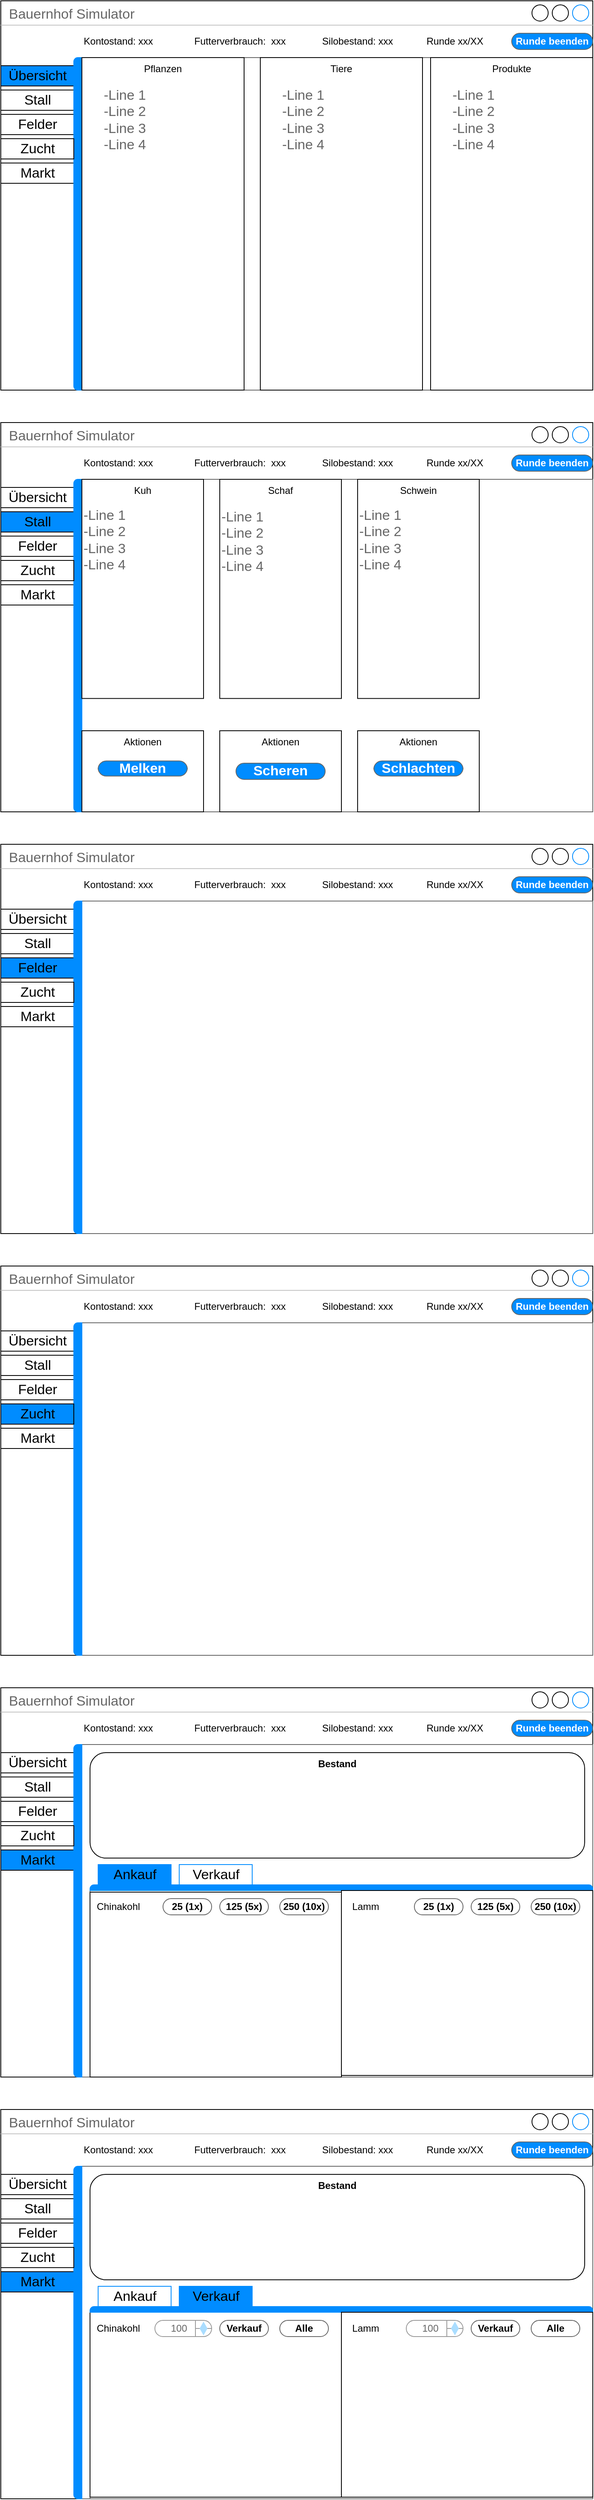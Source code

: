 <mxfile version="15.1.3" type="device"><diagram id="TgMLTDEKAJkGQZKQSkUh" name="Seite-1"><mxGraphModel dx="1038" dy="607" grid="1" gridSize="10" guides="1" tooltips="1" connect="1" arrows="1" fold="1" page="1" pageScale="1" pageWidth="827" pageHeight="1169" math="0" shadow="0"><root><mxCell id="0"/><mxCell id="1" parent="0"/><mxCell id="wy4rsqF5vdIoi2oDk4_G-1" value="Bauernhof Simulator" style="strokeWidth=1;shadow=0;dashed=0;align=center;html=1;shape=mxgraph.mockup.containers.window;align=left;verticalAlign=top;spacingLeft=8;strokeColor2=#008cff;strokeColor3=#c4c4c4;fontColor=#666666;mainText=;fontSize=17;labelBackgroundColor=none;" parent="1" vertex="1"><mxGeometry x="40" y="40" width="730" height="480" as="geometry"/></mxCell><mxCell id="wy4rsqF5vdIoi2oDk4_G-12" value="Markt" style="strokeWidth=1;shadow=0;dashed=0;align=center;html=1;shape=mxgraph.mockup.containers.rrect;rSize=0;fontSize=17;fillColor=none;" parent="1" vertex="1"><mxGeometry x="40" y="240" width="90" height="25" as="geometry"/></mxCell><mxCell id="wy4rsqF5vdIoi2oDk4_G-7" value="" style="strokeWidth=1;shadow=0;dashed=0;align=center;html=1;shape=mxgraph.mockup.containers.marginRect2;rectMarginLeft=67;strokeColor=#666666;gradientColor=none;verticalAlign=top;" parent="1" vertex="1"><mxGeometry x="70" y="110" width="700" height="410" as="geometry"/></mxCell><mxCell id="wy4rsqF5vdIoi2oDk4_G-8" value="Übersicht" style="strokeWidth=1;shadow=0;dashed=0;align=center;html=1;shape=mxgraph.mockup.containers.rrect;rSize=0;fontSize=17;fillColor=#008CFF;" parent="wy4rsqF5vdIoi2oDk4_G-7" vertex="1"><mxGeometry width="90" height="25" relative="1" as="geometry"><mxPoint x="-30" y="10" as="offset"/></mxGeometry></mxCell><mxCell id="wy4rsqF5vdIoi2oDk4_G-9" value="Stall" style="strokeWidth=1;shadow=0;dashed=0;align=center;html=1;shape=mxgraph.mockup.containers.rrect;rSize=0;fontSize=17;fillColor=none;" parent="wy4rsqF5vdIoi2oDk4_G-7" vertex="1"><mxGeometry width="90" height="25" relative="1" as="geometry"><mxPoint x="-30" y="40" as="offset"/></mxGeometry></mxCell><mxCell id="wy4rsqF5vdIoi2oDk4_G-10" value="Felder" style="strokeWidth=1;shadow=0;dashed=0;align=center;html=1;shape=mxgraph.mockup.containers.rrect;rSize=0;fontSize=17;fillColor=none;" parent="wy4rsqF5vdIoi2oDk4_G-7" vertex="1"><mxGeometry width="90" height="25" relative="1" as="geometry"><mxPoint x="-30" y="70" as="offset"/></mxGeometry></mxCell><mxCell id="wy4rsqF5vdIoi2oDk4_G-11" value="" style="strokeWidth=1;shadow=0;dashed=0;align=center;html=1;shape=mxgraph.mockup.containers.leftButton;rSize=5;strokeColor=#008cff;fillColor=#008cff;resizeHeight=1;movable=0;deletable=0;" parent="wy4rsqF5vdIoi2oDk4_G-7" vertex="1"><mxGeometry width="10" height="410" relative="1" as="geometry"><mxPoint x="60" as="offset"/></mxGeometry></mxCell><mxCell id="KmWy0x-fjfvT8Bg2youH-1" value="Pflanzen" style="rounded=0;whiteSpace=wrap;html=1;verticalAlign=top;" parent="wy4rsqF5vdIoi2oDk4_G-7" vertex="1"><mxGeometry x="70" width="200" height="410" as="geometry"/></mxCell><mxCell id="KmWy0x-fjfvT8Bg2youH-2" value="Tiere" style="rounded=0;whiteSpace=wrap;html=1;verticalAlign=top;" parent="wy4rsqF5vdIoi2oDk4_G-7" vertex="1"><mxGeometry x="290" width="200" height="410" as="geometry"/></mxCell><mxCell id="KmWy0x-fjfvT8Bg2youH-3" value="Produkte" style="rounded=0;whiteSpace=wrap;html=1;verticalAlign=top;" parent="wy4rsqF5vdIoi2oDk4_G-7" vertex="1"><mxGeometry x="500" width="200" height="410" as="geometry"/></mxCell><mxCell id="KmWy0x-fjfvT8Bg2youH-4" value="-Line 1&#10;-Line 2&#10;-Line 3&#10;-Line 4" style="strokeWidth=1;shadow=0;dashed=0;align=center;html=1;shape=mxgraph.mockup.text.bulletedList;textColor=#666666;mainText=,,,,;textSize=17;bulletStyle=none;strokeColor=none;fillColor=none;align=left;verticalAlign=top;fontSize=17;fontColor=#666666;" parent="wy4rsqF5vdIoi2oDk4_G-7" vertex="1"><mxGeometry x="95" y="30" width="150" height="135" as="geometry"/></mxCell><mxCell id="KmWy0x-fjfvT8Bg2youH-5" value="-Line 1&#10;-Line 2&#10;-Line 3&#10;-Line 4" style="strokeWidth=1;shadow=0;dashed=0;align=center;html=1;shape=mxgraph.mockup.text.bulletedList;textColor=#666666;mainText=,,,,;textSize=17;bulletStyle=none;strokeColor=none;fillColor=none;align=left;verticalAlign=top;fontSize=17;fontColor=#666666;" parent="wy4rsqF5vdIoi2oDk4_G-7" vertex="1"><mxGeometry x="315" y="30" width="150" height="135" as="geometry"/></mxCell><mxCell id="KmWy0x-fjfvT8Bg2youH-6" value="-Line 1&#10;-Line 2&#10;-Line 3&#10;-Line 4" style="strokeWidth=1;shadow=0;dashed=0;align=center;html=1;shape=mxgraph.mockup.text.bulletedList;textColor=#666666;mainText=,,,,;textSize=17;bulletStyle=none;strokeColor=none;fillColor=none;align=left;verticalAlign=top;fontSize=17;fontColor=#666666;" parent="wy4rsqF5vdIoi2oDk4_G-7" vertex="1"><mxGeometry x="525" y="30" width="150" height="135" as="geometry"/></mxCell><mxCell id="wy4rsqF5vdIoi2oDk4_G-13" value="Runde beenden" style="strokeWidth=1;shadow=0;dashed=0;align=center;html=1;shape=mxgraph.mockup.buttons.button;strokeColor=#666666;fontColor=#ffffff;mainText=;buttonStyle=round;fontSize=12;fontStyle=1;fillColor=#008cff;whiteSpace=wrap;" parent="1" vertex="1"><mxGeometry x="670" y="80" width="100" height="20" as="geometry"/></mxCell><mxCell id="wy4rsqF5vdIoi2oDk4_G-14" value="Runde xx/XX" style="text;html=1;strokeColor=none;fillColor=none;align=center;verticalAlign=middle;whiteSpace=wrap;rounded=0;fontSize=12;fontColor=#000000;" parent="1" vertex="1"><mxGeometry x="550" y="80" width="100" height="20" as="geometry"/></mxCell><mxCell id="wy4rsqF5vdIoi2oDk4_G-15" value="Kontostand: xxx" style="text;html=1;strokeColor=none;fillColor=none;align=center;verticalAlign=middle;whiteSpace=wrap;rounded=0;fontSize=12;fontColor=#000000;" parent="1" vertex="1"><mxGeometry x="130" y="80" width="110" height="20" as="geometry"/></mxCell><mxCell id="wy4rsqF5vdIoi2oDk4_G-16" value="Futterverbrauch:&amp;nbsp; xxx" style="text;html=1;strokeColor=none;fillColor=none;align=center;verticalAlign=middle;whiteSpace=wrap;rounded=0;fontSize=12;fontColor=#000000;" parent="1" vertex="1"><mxGeometry x="270" y="80" width="130" height="20" as="geometry"/></mxCell><mxCell id="wy4rsqF5vdIoi2oDk4_G-17" value="Silobestand: xxx" style="text;html=1;strokeColor=none;fillColor=none;align=center;verticalAlign=middle;whiteSpace=wrap;rounded=0;fontSize=12;fontColor=#000000;" parent="1" vertex="1"><mxGeometry x="430" y="80" width="100" height="20" as="geometry"/></mxCell><mxCell id="wy4rsqF5vdIoi2oDk4_G-30" value="Bauernhof Simulator" style="strokeWidth=1;shadow=0;dashed=0;align=center;html=1;shape=mxgraph.mockup.containers.window;align=left;verticalAlign=top;spacingLeft=8;strokeColor2=#008cff;strokeColor3=#c4c4c4;fontColor=#666666;mainText=;fontSize=17;labelBackgroundColor=none;" parent="1" vertex="1"><mxGeometry x="40" y="560" width="730" height="480" as="geometry"/></mxCell><mxCell id="wy4rsqF5vdIoi2oDk4_G-31" value="Markt" style="strokeWidth=1;shadow=0;dashed=0;align=center;html=1;shape=mxgraph.mockup.containers.rrect;rSize=0;fontSize=17;fillColor=none;" parent="1" vertex="1"><mxGeometry x="40" y="760" width="90" height="25" as="geometry"/></mxCell><mxCell id="wy4rsqF5vdIoi2oDk4_G-32" value="" style="strokeWidth=1;shadow=0;dashed=0;align=center;html=1;shape=mxgraph.mockup.containers.marginRect2;rectMarginLeft=67;strokeColor=#666666;gradientColor=none;" parent="1" vertex="1"><mxGeometry x="70" y="630" width="700" height="410" as="geometry"/></mxCell><mxCell id="wy4rsqF5vdIoi2oDk4_G-33" value="Übersicht" style="strokeWidth=1;shadow=0;dashed=0;align=center;html=1;shape=mxgraph.mockup.containers.rrect;rSize=0;fontSize=17;fillColor=none;" parent="wy4rsqF5vdIoi2oDk4_G-32" vertex="1"><mxGeometry width="90" height="25" relative="1" as="geometry"><mxPoint x="-30" y="10" as="offset"/></mxGeometry></mxCell><mxCell id="wy4rsqF5vdIoi2oDk4_G-34" value="Stall" style="strokeWidth=1;shadow=0;dashed=0;align=center;html=1;shape=mxgraph.mockup.containers.rrect;rSize=0;fontSize=17;fillColor=#008CFF;" parent="wy4rsqF5vdIoi2oDk4_G-32" vertex="1"><mxGeometry width="90" height="25" relative="1" as="geometry"><mxPoint x="-30" y="40" as="offset"/></mxGeometry></mxCell><mxCell id="wy4rsqF5vdIoi2oDk4_G-35" value="Felder" style="strokeWidth=1;shadow=0;dashed=0;align=center;html=1;shape=mxgraph.mockup.containers.rrect;rSize=0;fontSize=17;fillColor=none;" parent="wy4rsqF5vdIoi2oDk4_G-32" vertex="1"><mxGeometry width="90" height="25" relative="1" as="geometry"><mxPoint x="-30" y="70" as="offset"/></mxGeometry></mxCell><mxCell id="wy4rsqF5vdIoi2oDk4_G-36" value="" style="strokeWidth=1;shadow=0;dashed=0;align=center;html=1;shape=mxgraph.mockup.containers.leftButton;rSize=5;strokeColor=#008cff;fillColor=#008cff;resizeHeight=1;movable=0;deletable=0;" parent="wy4rsqF5vdIoi2oDk4_G-32" vertex="1"><mxGeometry width="10" height="410" relative="1" as="geometry"><mxPoint x="60" as="offset"/></mxGeometry></mxCell><mxCell id="L-VIHCSgCG1ECqA43j6Y-10" value="Kuh" style="rounded=0;whiteSpace=wrap;html=1;verticalAlign=top;" vertex="1" parent="wy4rsqF5vdIoi2oDk4_G-32"><mxGeometry x="70" width="150" height="270.227" as="geometry"/></mxCell><mxCell id="L-VIHCSgCG1ECqA43j6Y-11" value="Schwein" style="rounded=0;whiteSpace=wrap;html=1;verticalAlign=top;" vertex="1" parent="wy4rsqF5vdIoi2oDk4_G-32"><mxGeometry x="410" width="150" height="270.227" as="geometry"/></mxCell><mxCell id="L-VIHCSgCG1ECqA43j6Y-12" value="Schaf" style="rounded=0;whiteSpace=wrap;html=1;verticalAlign=top;" vertex="1" parent="wy4rsqF5vdIoi2oDk4_G-32"><mxGeometry x="240" width="150" height="270.227" as="geometry"/></mxCell><mxCell id="L-VIHCSgCG1ECqA43j6Y-13" value="Aktionen" style="rounded=0;whiteSpace=wrap;html=1;verticalAlign=top;" vertex="1" parent="wy4rsqF5vdIoi2oDk4_G-32"><mxGeometry x="70" y="310" width="150" height="100" as="geometry"/></mxCell><mxCell id="L-VIHCSgCG1ECqA43j6Y-14" value="Melken" style="strokeWidth=1;shadow=0;dashed=0;align=center;html=1;shape=mxgraph.mockup.buttons.button;strokeColor=#666666;fontColor=#ffffff;mainText=;buttonStyle=round;fontSize=17;fontStyle=1;fillColor=#008cff;whiteSpace=wrap;" vertex="1" parent="wy4rsqF5vdIoi2oDk4_G-32"><mxGeometry x="90" y="347.276" width="110" height="18.636" as="geometry"/></mxCell><mxCell id="L-VIHCSgCG1ECqA43j6Y-18" value="-Line 1&#10;-Line 2&#10;-Line 3&#10;-Line 4" style="strokeWidth=1;shadow=0;dashed=0;align=center;html=1;shape=mxgraph.mockup.text.bulletedList;textColor=#666666;mainText=,,,,;textSize=17;bulletStyle=none;strokeColor=none;fillColor=none;align=left;verticalAlign=top;fontSize=17;fontColor=#666666;" vertex="1" parent="wy4rsqF5vdIoi2oDk4_G-32"><mxGeometry x="70" y="27.955" width="150" height="125.795" as="geometry"/></mxCell><mxCell id="L-VIHCSgCG1ECqA43j6Y-20" value="-Line 1&#10;-Line 2&#10;-Line 3&#10;-Line 4" style="strokeWidth=1;shadow=0;dashed=0;align=center;html=1;shape=mxgraph.mockup.text.bulletedList;textColor=#666666;mainText=,,,,;textSize=17;bulletStyle=none;strokeColor=none;fillColor=none;align=left;verticalAlign=top;fontSize=17;fontColor=#666666;" vertex="1" parent="wy4rsqF5vdIoi2oDk4_G-32"><mxGeometry x="410" y="27.955" width="150" height="125.795" as="geometry"/></mxCell><mxCell id="L-VIHCSgCG1ECqA43j6Y-21" value="Aktionen" style="rounded=0;whiteSpace=wrap;html=1;verticalAlign=top;" vertex="1" parent="wy4rsqF5vdIoi2oDk4_G-32"><mxGeometry x="410" y="310" width="150" height="100" as="geometry"/></mxCell><mxCell id="L-VIHCSgCG1ECqA43j6Y-16" value="Schlachten" style="strokeWidth=1;shadow=0;dashed=0;align=center;html=1;shape=mxgraph.mockup.buttons.button;strokeColor=#666666;fontColor=#ffffff;mainText=;buttonStyle=round;fontSize=17;fontStyle=1;fillColor=#008cff;whiteSpace=wrap;" vertex="1" parent="wy4rsqF5vdIoi2oDk4_G-32"><mxGeometry x="430" y="347.276" width="110" height="18.636" as="geometry"/></mxCell><mxCell id="wy4rsqF5vdIoi2oDk4_G-37" value="Runde beenden" style="strokeWidth=1;shadow=0;dashed=0;align=center;html=1;shape=mxgraph.mockup.buttons.button;strokeColor=#666666;fontColor=#ffffff;mainText=;buttonStyle=round;fontSize=12;fontStyle=1;fillColor=#008cff;whiteSpace=wrap;" parent="1" vertex="1"><mxGeometry x="670" y="600" width="100" height="20" as="geometry"/></mxCell><mxCell id="wy4rsqF5vdIoi2oDk4_G-38" value="Runde xx/XX" style="text;html=1;strokeColor=none;fillColor=none;align=center;verticalAlign=middle;whiteSpace=wrap;rounded=0;fontSize=12;fontColor=#000000;" parent="1" vertex="1"><mxGeometry x="550" y="600" width="100" height="20" as="geometry"/></mxCell><mxCell id="wy4rsqF5vdIoi2oDk4_G-39" value="Kontostand: xxx" style="text;html=1;strokeColor=none;fillColor=none;align=center;verticalAlign=middle;whiteSpace=wrap;rounded=0;fontSize=12;fontColor=#000000;" parent="1" vertex="1"><mxGeometry x="130" y="600" width="110" height="20" as="geometry"/></mxCell><mxCell id="wy4rsqF5vdIoi2oDk4_G-40" value="Futterverbrauch:&amp;nbsp; xxx" style="text;html=1;strokeColor=none;fillColor=none;align=center;verticalAlign=middle;whiteSpace=wrap;rounded=0;fontSize=12;fontColor=#000000;" parent="1" vertex="1"><mxGeometry x="270" y="600" width="130" height="20" as="geometry"/></mxCell><mxCell id="wy4rsqF5vdIoi2oDk4_G-41" value="Silobestand: xxx" style="text;html=1;strokeColor=none;fillColor=none;align=center;verticalAlign=middle;whiteSpace=wrap;rounded=0;fontSize=12;fontColor=#000000;" parent="1" vertex="1"><mxGeometry x="430" y="600" width="100" height="20" as="geometry"/></mxCell><mxCell id="wy4rsqF5vdIoi2oDk4_G-42" value="Zucht" style="strokeWidth=1;shadow=0;dashed=0;align=center;html=1;shape=mxgraph.mockup.containers.rrect;rSize=0;fontSize=17;fillColor=none;" parent="1" vertex="1"><mxGeometry x="40" y="730" width="90" height="25" as="geometry"/></mxCell><mxCell id="wy4rsqF5vdIoi2oDk4_G-43" value="Zucht" style="strokeWidth=1;shadow=0;dashed=0;align=center;html=1;shape=mxgraph.mockup.containers.rrect;rSize=0;fontSize=17;fillColor=none;" parent="1" vertex="1"><mxGeometry x="40" y="210" width="90" height="25" as="geometry"/></mxCell><mxCell id="wy4rsqF5vdIoi2oDk4_G-56" value="Bauernhof Simulator" style="strokeWidth=1;shadow=0;dashed=0;align=center;html=1;shape=mxgraph.mockup.containers.window;align=left;verticalAlign=top;spacingLeft=8;strokeColor2=#008cff;strokeColor3=#c4c4c4;fontColor=#666666;mainText=;fontSize=17;labelBackgroundColor=none;" parent="1" vertex="1"><mxGeometry x="40" y="1080" width="730" height="480" as="geometry"/></mxCell><mxCell id="wy4rsqF5vdIoi2oDk4_G-57" value="Markt" style="strokeWidth=1;shadow=0;dashed=0;align=center;html=1;shape=mxgraph.mockup.containers.rrect;rSize=0;fontSize=17;fillColor=none;" parent="1" vertex="1"><mxGeometry x="40" y="1280" width="90" height="25" as="geometry"/></mxCell><mxCell id="wy4rsqF5vdIoi2oDk4_G-58" value="" style="strokeWidth=1;shadow=0;dashed=0;align=center;html=1;shape=mxgraph.mockup.containers.marginRect2;rectMarginLeft=67;strokeColor=#666666;gradientColor=none;" parent="1" vertex="1"><mxGeometry x="70" y="1150" width="700" height="410" as="geometry"/></mxCell><mxCell id="wy4rsqF5vdIoi2oDk4_G-59" value="Übersicht" style="strokeWidth=1;shadow=0;dashed=0;align=center;html=1;shape=mxgraph.mockup.containers.rrect;rSize=0;fontSize=17;fillColor=none;" parent="wy4rsqF5vdIoi2oDk4_G-58" vertex="1"><mxGeometry width="90" height="25" relative="1" as="geometry"><mxPoint x="-30" y="10" as="offset"/></mxGeometry></mxCell><mxCell id="wy4rsqF5vdIoi2oDk4_G-60" value="Stall" style="strokeWidth=1;shadow=0;dashed=0;align=center;html=1;shape=mxgraph.mockup.containers.rrect;rSize=0;fontSize=17;fillColor=none;" parent="wy4rsqF5vdIoi2oDk4_G-58" vertex="1"><mxGeometry width="90" height="25" relative="1" as="geometry"><mxPoint x="-30" y="40" as="offset"/></mxGeometry></mxCell><mxCell id="wy4rsqF5vdIoi2oDk4_G-61" value="Felder" style="strokeWidth=1;shadow=0;dashed=0;align=center;html=1;shape=mxgraph.mockup.containers.rrect;rSize=0;fontSize=17;fillColor=#008CFF;" parent="wy4rsqF5vdIoi2oDk4_G-58" vertex="1"><mxGeometry width="90" height="25" relative="1" as="geometry"><mxPoint x="-30" y="70" as="offset"/></mxGeometry></mxCell><mxCell id="wy4rsqF5vdIoi2oDk4_G-62" value="" style="strokeWidth=1;shadow=0;dashed=0;align=center;html=1;shape=mxgraph.mockup.containers.leftButton;rSize=5;strokeColor=#008cff;fillColor=#008cff;resizeHeight=1;movable=0;deletable=0;" parent="wy4rsqF5vdIoi2oDk4_G-58" vertex="1"><mxGeometry width="10" height="410" relative="1" as="geometry"><mxPoint x="60" as="offset"/></mxGeometry></mxCell><mxCell id="wy4rsqF5vdIoi2oDk4_G-63" value="Runde beenden" style="strokeWidth=1;shadow=0;dashed=0;align=center;html=1;shape=mxgraph.mockup.buttons.button;strokeColor=#666666;fontColor=#ffffff;mainText=;buttonStyle=round;fontSize=12;fontStyle=1;fillColor=#008cff;whiteSpace=wrap;" parent="1" vertex="1"><mxGeometry x="670" y="1120" width="100" height="20" as="geometry"/></mxCell><mxCell id="wy4rsqF5vdIoi2oDk4_G-64" value="Runde xx/XX" style="text;html=1;strokeColor=none;fillColor=none;align=center;verticalAlign=middle;whiteSpace=wrap;rounded=0;fontSize=12;fontColor=#000000;" parent="1" vertex="1"><mxGeometry x="550" y="1120" width="100" height="20" as="geometry"/></mxCell><mxCell id="wy4rsqF5vdIoi2oDk4_G-65" value="Kontostand: xxx" style="text;html=1;strokeColor=none;fillColor=none;align=center;verticalAlign=middle;whiteSpace=wrap;rounded=0;fontSize=12;fontColor=#000000;" parent="1" vertex="1"><mxGeometry x="130" y="1120" width="110" height="20" as="geometry"/></mxCell><mxCell id="wy4rsqF5vdIoi2oDk4_G-66" value="Futterverbrauch:&amp;nbsp; xxx" style="text;html=1;strokeColor=none;fillColor=none;align=center;verticalAlign=middle;whiteSpace=wrap;rounded=0;fontSize=12;fontColor=#000000;" parent="1" vertex="1"><mxGeometry x="270" y="1120" width="130" height="20" as="geometry"/></mxCell><mxCell id="wy4rsqF5vdIoi2oDk4_G-67" value="Silobestand: xxx" style="text;html=1;strokeColor=none;fillColor=none;align=center;verticalAlign=middle;whiteSpace=wrap;rounded=0;fontSize=12;fontColor=#000000;" parent="1" vertex="1"><mxGeometry x="430" y="1120" width="100" height="20" as="geometry"/></mxCell><mxCell id="wy4rsqF5vdIoi2oDk4_G-68" value="Zucht" style="strokeWidth=1;shadow=0;dashed=0;align=center;html=1;shape=mxgraph.mockup.containers.rrect;rSize=0;fontSize=17;fillColor=none;" parent="1" vertex="1"><mxGeometry x="40" y="1250" width="90" height="25" as="geometry"/></mxCell><mxCell id="wy4rsqF5vdIoi2oDk4_G-69" value="Bauernhof Simulator" style="strokeWidth=1;shadow=0;dashed=0;align=center;html=1;shape=mxgraph.mockup.containers.window;align=left;verticalAlign=top;spacingLeft=8;strokeColor2=#008cff;strokeColor3=#c4c4c4;fontColor=#666666;mainText=;fontSize=17;labelBackgroundColor=none;" parent="1" vertex="1"><mxGeometry x="40" y="1600" width="730" height="480" as="geometry"/></mxCell><mxCell id="wy4rsqF5vdIoi2oDk4_G-70" value="Markt" style="strokeWidth=1;shadow=0;dashed=0;align=center;html=1;shape=mxgraph.mockup.containers.rrect;rSize=0;fontSize=17;fillColor=none;" parent="1" vertex="1"><mxGeometry x="40" y="1800" width="90" height="25" as="geometry"/></mxCell><mxCell id="wy4rsqF5vdIoi2oDk4_G-71" value="" style="strokeWidth=1;shadow=0;dashed=0;align=center;html=1;shape=mxgraph.mockup.containers.marginRect2;rectMarginLeft=67;strokeColor=#666666;gradientColor=none;fillColor=none;" parent="1" vertex="1"><mxGeometry x="70" y="1670" width="700" height="410" as="geometry"/></mxCell><mxCell id="wy4rsqF5vdIoi2oDk4_G-72" value="Übersicht" style="strokeWidth=1;shadow=0;dashed=0;align=center;html=1;shape=mxgraph.mockup.containers.rrect;rSize=0;fontSize=17;fillColor=none;" parent="wy4rsqF5vdIoi2oDk4_G-71" vertex="1"><mxGeometry width="90" height="25" relative="1" as="geometry"><mxPoint x="-30" y="10" as="offset"/></mxGeometry></mxCell><mxCell id="wy4rsqF5vdIoi2oDk4_G-73" value="Stall" style="strokeWidth=1;shadow=0;dashed=0;align=center;html=1;shape=mxgraph.mockup.containers.rrect;rSize=0;fontSize=17;fillColor=none;" parent="wy4rsqF5vdIoi2oDk4_G-71" vertex="1"><mxGeometry width="90" height="25" relative="1" as="geometry"><mxPoint x="-30" y="40" as="offset"/></mxGeometry></mxCell><mxCell id="wy4rsqF5vdIoi2oDk4_G-74" value="Felder" style="strokeWidth=1;shadow=0;dashed=0;align=center;html=1;shape=mxgraph.mockup.containers.rrect;rSize=0;fontSize=17;fillColor=none;" parent="wy4rsqF5vdIoi2oDk4_G-71" vertex="1"><mxGeometry width="90" height="25" relative="1" as="geometry"><mxPoint x="-30" y="70" as="offset"/></mxGeometry></mxCell><mxCell id="wy4rsqF5vdIoi2oDk4_G-75" value="" style="strokeWidth=1;shadow=0;dashed=0;align=center;html=1;shape=mxgraph.mockup.containers.leftButton;rSize=5;strokeColor=#008cff;fillColor=#008cff;resizeHeight=1;movable=0;deletable=0;" parent="wy4rsqF5vdIoi2oDk4_G-71" vertex="1"><mxGeometry width="10" height="410" relative="1" as="geometry"><mxPoint x="60" as="offset"/></mxGeometry></mxCell><mxCell id="wy4rsqF5vdIoi2oDk4_G-76" value="Runde beenden" style="strokeWidth=1;shadow=0;dashed=0;align=center;html=1;shape=mxgraph.mockup.buttons.button;strokeColor=#666666;fontColor=#ffffff;mainText=;buttonStyle=round;fontSize=12;fontStyle=1;fillColor=#008cff;whiteSpace=wrap;" parent="1" vertex="1"><mxGeometry x="670" y="1640" width="100" height="20" as="geometry"/></mxCell><mxCell id="wy4rsqF5vdIoi2oDk4_G-77" value="Runde xx/XX" style="text;html=1;strokeColor=none;fillColor=none;align=center;verticalAlign=middle;whiteSpace=wrap;rounded=0;fontSize=12;fontColor=#000000;" parent="1" vertex="1"><mxGeometry x="550" y="1640" width="100" height="20" as="geometry"/></mxCell><mxCell id="wy4rsqF5vdIoi2oDk4_G-78" value="Kontostand: xxx" style="text;html=1;strokeColor=none;fillColor=none;align=center;verticalAlign=middle;whiteSpace=wrap;rounded=0;fontSize=12;fontColor=#000000;" parent="1" vertex="1"><mxGeometry x="130" y="1640" width="110" height="20" as="geometry"/></mxCell><mxCell id="wy4rsqF5vdIoi2oDk4_G-79" value="Futterverbrauch:&amp;nbsp; xxx" style="text;html=1;strokeColor=none;fillColor=none;align=center;verticalAlign=middle;whiteSpace=wrap;rounded=0;fontSize=12;fontColor=#000000;" parent="1" vertex="1"><mxGeometry x="270" y="1640" width="130" height="20" as="geometry"/></mxCell><mxCell id="wy4rsqF5vdIoi2oDk4_G-80" value="Silobestand: xxx" style="text;html=1;strokeColor=none;fillColor=none;align=center;verticalAlign=middle;whiteSpace=wrap;rounded=0;fontSize=12;fontColor=#000000;" parent="1" vertex="1"><mxGeometry x="430" y="1640" width="100" height="20" as="geometry"/></mxCell><mxCell id="wy4rsqF5vdIoi2oDk4_G-81" value="Zucht" style="strokeWidth=1;shadow=0;dashed=0;align=center;html=1;shape=mxgraph.mockup.containers.rrect;rSize=0;fontSize=17;fillColor=#008CFF;" parent="1" vertex="1"><mxGeometry x="40" y="1770" width="90" height="25" as="geometry"/></mxCell><mxCell id="wy4rsqF5vdIoi2oDk4_G-82" value="Bauernhof Simulator" style="strokeWidth=1;shadow=0;dashed=0;align=center;html=1;shape=mxgraph.mockup.containers.window;align=left;verticalAlign=top;spacingLeft=8;strokeColor2=#008cff;strokeColor3=#c4c4c4;fontColor=#666666;mainText=;fontSize=17;labelBackgroundColor=none;" parent="1" vertex="1"><mxGeometry x="40" y="2120" width="730" height="480" as="geometry"/></mxCell><mxCell id="wy4rsqF5vdIoi2oDk4_G-83" value="Markt" style="strokeWidth=1;shadow=0;dashed=0;align=center;html=1;shape=mxgraph.mockup.containers.rrect;rSize=0;fontSize=17;fillColor=#008CFF;" parent="1" vertex="1"><mxGeometry x="40" y="2320" width="90" height="25" as="geometry"/></mxCell><mxCell id="wy4rsqF5vdIoi2oDk4_G-84" value="" style="strokeWidth=1;shadow=0;dashed=0;align=center;html=1;shape=mxgraph.mockup.containers.marginRect2;rectMarginLeft=67;strokeColor=#666666;gradientColor=none;verticalAlign=top;fontStyle=4;fillColor=none;" parent="1" vertex="1"><mxGeometry x="70" y="2190" width="700" height="410" as="geometry"/></mxCell><mxCell id="wy4rsqF5vdIoi2oDk4_G-85" value="Übersicht" style="strokeWidth=1;shadow=0;dashed=0;align=center;html=1;shape=mxgraph.mockup.containers.rrect;rSize=0;fontSize=17;fillColor=none;" parent="wy4rsqF5vdIoi2oDk4_G-84" vertex="1"><mxGeometry width="90" height="25" relative="1" as="geometry"><mxPoint x="-30" y="10" as="offset"/></mxGeometry></mxCell><mxCell id="wy4rsqF5vdIoi2oDk4_G-86" value="Stall" style="strokeWidth=1;shadow=0;dashed=0;align=center;html=1;shape=mxgraph.mockup.containers.rrect;rSize=0;fontSize=17;fillColor=none;" parent="wy4rsqF5vdIoi2oDk4_G-84" vertex="1"><mxGeometry width="90" height="25" relative="1" as="geometry"><mxPoint x="-30" y="40" as="offset"/></mxGeometry></mxCell><mxCell id="wy4rsqF5vdIoi2oDk4_G-87" value="Felder" style="strokeWidth=1;shadow=0;dashed=0;align=center;html=1;shape=mxgraph.mockup.containers.rrect;rSize=0;fontSize=17;fillColor=none;" parent="wy4rsqF5vdIoi2oDk4_G-84" vertex="1"><mxGeometry width="90" height="25" relative="1" as="geometry"><mxPoint x="-30" y="70" as="offset"/></mxGeometry></mxCell><mxCell id="wy4rsqF5vdIoi2oDk4_G-88" value="" style="strokeWidth=1;shadow=0;dashed=0;align=center;html=1;shape=mxgraph.mockup.containers.leftButton;rSize=5;strokeColor=#008cff;fillColor=#008cff;resizeHeight=1;movable=0;deletable=0;" parent="wy4rsqF5vdIoi2oDk4_G-84" vertex="1"><mxGeometry width="10" height="410" relative="1" as="geometry"><mxPoint x="60" as="offset"/></mxGeometry></mxCell><mxCell id="wy4rsqF5vdIoi2oDk4_G-95" value="Bestand" style="rounded=1;whiteSpace=wrap;html=1;fontSize=12;fontColor=#000000;strokeColor=#000000;gradientColor=none;fillColor=#FFFFFF;verticalAlign=top;fontStyle=1" parent="wy4rsqF5vdIoi2oDk4_G-84" vertex="1"><mxGeometry x="80" y="10" width="610" height="130" as="geometry"/></mxCell><mxCell id="wy4rsqF5vdIoi2oDk4_G-113" value="Verkauf" style="strokeWidth=1;shadow=0;dashed=0;align=center;html=1;shape=mxgraph.mockup.containers.rrect;rSize=0;fontSize=17;strokeColor=#008cff;fillColor=none;" parent="wy4rsqF5vdIoi2oDk4_G-84" vertex="1"><mxGeometry width="90" height="25" relative="1" as="geometry"><mxPoint x="190" y="148" as="offset"/></mxGeometry></mxCell><mxCell id="wy4rsqF5vdIoi2oDk4_G-111" value="" style="strokeWidth=1;shadow=0;dashed=0;align=center;html=1;shape=mxgraph.mockup.containers.marginRect2;rectMarginTop=32;strokeColor=#666666;gradientColor=none;fontSize=12;fontColor=#000000;" parent="wy4rsqF5vdIoi2oDk4_G-84" vertex="1"><mxGeometry x="80" y="148" width="620" height="262" as="geometry"/></mxCell><mxCell id="wy4rsqF5vdIoi2oDk4_G-112" value="Ankauf" style="strokeWidth=1;shadow=0;dashed=0;align=center;html=1;shape=mxgraph.mockup.containers.rrect;rSize=0;fontSize=17;strokeColor=#008cff;fillColor=#008cff;" parent="wy4rsqF5vdIoi2oDk4_G-111" vertex="1"><mxGeometry width="90" height="25" relative="1" as="geometry"><mxPoint x="10" as="offset"/></mxGeometry></mxCell><mxCell id="wy4rsqF5vdIoi2oDk4_G-115" value="" style="strokeWidth=1;shadow=0;dashed=0;align=center;html=1;shape=mxgraph.mockup.containers.topButton;rSize=5;strokeColor=#008cff;fillColor=#008cff;gradientColor=none;resizeWidth=1;movable=0;deletable=1;" parent="wy4rsqF5vdIoi2oDk4_G-111" vertex="1"><mxGeometry width="620" height="7" relative="1" as="geometry"><mxPoint y="25" as="offset"/></mxGeometry></mxCell><mxCell id="wy4rsqF5vdIoi2oDk4_G-102" value="Chinakohl" style="text;html=1;strokeColor=none;fillColor=none;align=center;verticalAlign=middle;whiteSpace=wrap;rounded=0;fontSize=12;fontColor=#000000;" parent="wy4rsqF5vdIoi2oDk4_G-111" vertex="1"><mxGeometry y="42" width="70" height="20" as="geometry"/></mxCell><mxCell id="wy4rsqF5vdIoi2oDk4_G-108" value="25 (1x)" style="strokeWidth=1;shadow=0;dashed=0;align=center;html=1;shape=mxgraph.mockup.buttons.button;strokeColor=#666666;mainText=;buttonStyle=round;fontSize=12;fontStyle=1;whiteSpace=wrap;fillColor=none;" parent="wy4rsqF5vdIoi2oDk4_G-111" vertex="1"><mxGeometry x="90" y="42" width="60" height="20" as="geometry"/></mxCell><mxCell id="wy4rsqF5vdIoi2oDk4_G-109" value="125 (5x)" style="strokeWidth=1;shadow=0;dashed=0;align=center;html=1;shape=mxgraph.mockup.buttons.button;strokeColor=#666666;mainText=;buttonStyle=round;fontSize=12;fontStyle=1;whiteSpace=wrap;fillColor=none;" parent="wy4rsqF5vdIoi2oDk4_G-111" vertex="1"><mxGeometry x="160" y="42" width="60" height="20" as="geometry"/></mxCell><mxCell id="wy4rsqF5vdIoi2oDk4_G-110" value="250 (10x)" style="strokeWidth=1;shadow=0;dashed=0;align=center;html=1;shape=mxgraph.mockup.buttons.button;strokeColor=#666666;mainText=;buttonStyle=round;fontSize=12;fontStyle=1;whiteSpace=wrap;fillColor=none;" parent="wy4rsqF5vdIoi2oDk4_G-111" vertex="1"><mxGeometry x="234" y="42" width="60" height="20" as="geometry"/></mxCell><mxCell id="wy4rsqF5vdIoi2oDk4_G-123" value="" style="rounded=0;whiteSpace=wrap;html=1;fontSize=12;fontColor=#000000;strokeColor=#000000;fillColor=none;gradientColor=none;verticalAlign=top;" parent="wy4rsqF5vdIoi2oDk4_G-111" vertex="1"><mxGeometry x="310" y="32" width="310" height="228" as="geometry"/></mxCell><mxCell id="wy4rsqF5vdIoi2oDk4_G-119" value="250 (10x)" style="strokeWidth=1;shadow=0;dashed=0;align=center;html=1;shape=mxgraph.mockup.buttons.button;strokeColor=#666666;mainText=;buttonStyle=round;fontSize=12;fontStyle=1;whiteSpace=wrap;fillColor=none;" parent="wy4rsqF5vdIoi2oDk4_G-111" vertex="1"><mxGeometry x="544" y="42" width="60" height="20" as="geometry"/></mxCell><mxCell id="wy4rsqF5vdIoi2oDk4_G-125" value="125 (5x)" style="strokeWidth=1;shadow=0;dashed=0;align=center;html=1;shape=mxgraph.mockup.buttons.button;strokeColor=#666666;mainText=;buttonStyle=round;fontSize=12;fontStyle=1;whiteSpace=wrap;fillColor=none;" parent="wy4rsqF5vdIoi2oDk4_G-111" vertex="1"><mxGeometry x="470" y="42" width="60" height="20" as="geometry"/></mxCell><mxCell id="wy4rsqF5vdIoi2oDk4_G-124" value="25 (1x)" style="strokeWidth=1;shadow=0;dashed=0;align=center;html=1;shape=mxgraph.mockup.buttons.button;strokeColor=#666666;mainText=;buttonStyle=round;fontSize=12;fontStyle=1;whiteSpace=wrap;fillColor=none;" parent="wy4rsqF5vdIoi2oDk4_G-111" vertex="1"><mxGeometry x="400" y="42" width="60" height="20" as="geometry"/></mxCell><mxCell id="wy4rsqF5vdIoi2oDk4_G-122" value="" style="rounded=0;whiteSpace=wrap;html=1;fontSize=12;fontColor=#000000;strokeColor=#000000;fillColor=none;gradientColor=none;verticalAlign=top;" parent="wy4rsqF5vdIoi2oDk4_G-111" vertex="1"><mxGeometry y="34" width="310" height="228" as="geometry"/></mxCell><mxCell id="wy4rsqF5vdIoi2oDk4_G-89" value="Runde beenden" style="strokeWidth=1;shadow=0;dashed=0;align=center;html=1;shape=mxgraph.mockup.buttons.button;strokeColor=#666666;fontColor=#ffffff;mainText=;buttonStyle=round;fontSize=12;fontStyle=1;fillColor=#008cff;whiteSpace=wrap;" parent="1" vertex="1"><mxGeometry x="670" y="2160" width="100" height="20" as="geometry"/></mxCell><mxCell id="wy4rsqF5vdIoi2oDk4_G-90" value="Runde xx/XX" style="text;html=1;strokeColor=none;fillColor=none;align=center;verticalAlign=middle;whiteSpace=wrap;rounded=0;fontSize=12;fontColor=#000000;" parent="1" vertex="1"><mxGeometry x="550" y="2160" width="100" height="20" as="geometry"/></mxCell><mxCell id="wy4rsqF5vdIoi2oDk4_G-91" value="Kontostand: xxx" style="text;html=1;strokeColor=none;fillColor=none;align=center;verticalAlign=middle;whiteSpace=wrap;rounded=0;fontSize=12;fontColor=#000000;" parent="1" vertex="1"><mxGeometry x="130" y="2160" width="110" height="20" as="geometry"/></mxCell><mxCell id="wy4rsqF5vdIoi2oDk4_G-92" value="Futterverbrauch:&amp;nbsp; xxx" style="text;html=1;strokeColor=none;fillColor=none;align=center;verticalAlign=middle;whiteSpace=wrap;rounded=0;fontSize=12;fontColor=#000000;" parent="1" vertex="1"><mxGeometry x="270" y="2160" width="130" height="20" as="geometry"/></mxCell><mxCell id="wy4rsqF5vdIoi2oDk4_G-93" value="Silobestand: xxx" style="text;html=1;strokeColor=none;fillColor=none;align=center;verticalAlign=middle;whiteSpace=wrap;rounded=0;fontSize=12;fontColor=#000000;" parent="1" vertex="1"><mxGeometry x="430" y="2160" width="100" height="20" as="geometry"/></mxCell><mxCell id="wy4rsqF5vdIoi2oDk4_G-94" value="Zucht" style="strokeWidth=1;shadow=0;dashed=0;align=center;html=1;shape=mxgraph.mockup.containers.rrect;rSize=0;fontSize=17;fillColor=none;" parent="1" vertex="1"><mxGeometry x="40" y="2290" width="90" height="25" as="geometry"/></mxCell><mxCell id="wy4rsqF5vdIoi2oDk4_G-116" value="Lamm" style="text;html=1;strokeColor=none;fillColor=none;align=center;verticalAlign=middle;whiteSpace=wrap;rounded=0;fontSize=12;fontColor=#000000;" parent="1" vertex="1"><mxGeometry x="470" y="2380" width="40" height="20" as="geometry"/></mxCell><mxCell id="wy4rsqF5vdIoi2oDk4_G-126" value="Bauernhof Simulator" style="strokeWidth=1;shadow=0;dashed=0;align=center;html=1;shape=mxgraph.mockup.containers.window;align=left;verticalAlign=top;spacingLeft=8;strokeColor2=#008cff;strokeColor3=#c4c4c4;fontColor=#666666;mainText=;fontSize=17;labelBackgroundColor=none;" parent="1" vertex="1"><mxGeometry x="40" y="2640" width="730" height="480" as="geometry"/></mxCell><mxCell id="wy4rsqF5vdIoi2oDk4_G-127" value="Markt" style="strokeWidth=1;shadow=0;dashed=0;align=center;html=1;shape=mxgraph.mockup.containers.rrect;rSize=0;fontSize=17;fillColor=#008CFF;" parent="1" vertex="1"><mxGeometry x="40" y="2840" width="90" height="25" as="geometry"/></mxCell><mxCell id="wy4rsqF5vdIoi2oDk4_G-128" value="" style="strokeWidth=1;shadow=0;dashed=0;align=center;html=1;shape=mxgraph.mockup.containers.marginRect2;rectMarginLeft=67;strokeColor=#666666;gradientColor=none;verticalAlign=top;fontStyle=4;fillColor=none;" parent="1" vertex="1"><mxGeometry x="70" y="2710" width="700" height="410" as="geometry"/></mxCell><mxCell id="wy4rsqF5vdIoi2oDk4_G-129" value="Übersicht" style="strokeWidth=1;shadow=0;dashed=0;align=center;html=1;shape=mxgraph.mockup.containers.rrect;rSize=0;fontSize=17;fillColor=none;" parent="wy4rsqF5vdIoi2oDk4_G-128" vertex="1"><mxGeometry width="90" height="25" relative="1" as="geometry"><mxPoint x="-30" y="10" as="offset"/></mxGeometry></mxCell><mxCell id="wy4rsqF5vdIoi2oDk4_G-130" value="Stall" style="strokeWidth=1;shadow=0;dashed=0;align=center;html=1;shape=mxgraph.mockup.containers.rrect;rSize=0;fontSize=17;fillColor=none;" parent="wy4rsqF5vdIoi2oDk4_G-128" vertex="1"><mxGeometry width="90" height="25" relative="1" as="geometry"><mxPoint x="-30" y="40" as="offset"/></mxGeometry></mxCell><mxCell id="wy4rsqF5vdIoi2oDk4_G-131" value="Felder" style="strokeWidth=1;shadow=0;dashed=0;align=center;html=1;shape=mxgraph.mockup.containers.rrect;rSize=0;fontSize=17;fillColor=none;" parent="wy4rsqF5vdIoi2oDk4_G-128" vertex="1"><mxGeometry width="90" height="25" relative="1" as="geometry"><mxPoint x="-30" y="70" as="offset"/></mxGeometry></mxCell><mxCell id="wy4rsqF5vdIoi2oDk4_G-132" value="" style="strokeWidth=1;shadow=0;dashed=0;align=center;html=1;shape=mxgraph.mockup.containers.leftButton;rSize=5;strokeColor=#008cff;fillColor=#008cff;resizeHeight=1;movable=0;deletable=0;" parent="wy4rsqF5vdIoi2oDk4_G-128" vertex="1"><mxGeometry width="10" height="410" relative="1" as="geometry"><mxPoint x="60" as="offset"/></mxGeometry></mxCell><mxCell id="wy4rsqF5vdIoi2oDk4_G-133" value="Bestand" style="rounded=1;whiteSpace=wrap;html=1;fontSize=12;fontColor=#000000;strokeColor=#000000;gradientColor=none;fillColor=#FFFFFF;verticalAlign=top;fontStyle=1" parent="wy4rsqF5vdIoi2oDk4_G-128" vertex="1"><mxGeometry x="80" y="10" width="610" height="130" as="geometry"/></mxCell><mxCell id="wy4rsqF5vdIoi2oDk4_G-134" value="Verkauf" style="strokeWidth=1;shadow=0;dashed=0;align=center;html=1;shape=mxgraph.mockup.containers.rrect;rSize=0;fontSize=17;strokeColor=#008cff;fillColor=#008CFF;" parent="wy4rsqF5vdIoi2oDk4_G-128" vertex="1"><mxGeometry width="90" height="25" relative="1" as="geometry"><mxPoint x="190" y="148" as="offset"/></mxGeometry></mxCell><mxCell id="wy4rsqF5vdIoi2oDk4_G-135" value="" style="strokeWidth=1;shadow=0;dashed=0;align=center;html=1;shape=mxgraph.mockup.containers.marginRect2;rectMarginTop=32;strokeColor=#666666;gradientColor=none;fontSize=12;fontColor=#000000;" parent="wy4rsqF5vdIoi2oDk4_G-128" vertex="1"><mxGeometry x="80" y="148" width="620" height="262" as="geometry"/></mxCell><mxCell id="wy4rsqF5vdIoi2oDk4_G-146" value="" style="rounded=0;whiteSpace=wrap;html=1;fontSize=12;fontColor=#000000;strokeColor=#000000;fillColor=none;gradientColor=none;verticalAlign=top;" parent="wy4rsqF5vdIoi2oDk4_G-135" vertex="1"><mxGeometry y="32" width="310" height="228" as="geometry"/></mxCell><mxCell id="wy4rsqF5vdIoi2oDk4_G-136" value="Ankauf" style="strokeWidth=1;shadow=0;dashed=0;align=center;html=1;shape=mxgraph.mockup.containers.rrect;rSize=0;fontSize=17;strokeColor=#008cff;fillColor=none;" parent="wy4rsqF5vdIoi2oDk4_G-135" vertex="1"><mxGeometry width="90" height="25" relative="1" as="geometry"><mxPoint x="10" as="offset"/></mxGeometry></mxCell><mxCell id="wy4rsqF5vdIoi2oDk4_G-137" value="" style="strokeWidth=1;shadow=0;dashed=0;align=center;html=1;shape=mxgraph.mockup.containers.topButton;rSize=5;strokeColor=#008cff;fillColor=#008cff;gradientColor=none;resizeWidth=1;movable=0;deletable=1;" parent="wy4rsqF5vdIoi2oDk4_G-135" vertex="1"><mxGeometry width="620" height="7" relative="1" as="geometry"><mxPoint y="25" as="offset"/></mxGeometry></mxCell><mxCell id="wy4rsqF5vdIoi2oDk4_G-138" value="Chinakohl" style="text;html=1;strokeColor=none;fillColor=none;align=center;verticalAlign=middle;whiteSpace=wrap;rounded=0;fontSize=12;fontColor=#000000;" parent="wy4rsqF5vdIoi2oDk4_G-135" vertex="1"><mxGeometry y="42" width="70" height="20" as="geometry"/></mxCell><mxCell id="wy4rsqF5vdIoi2oDk4_G-142" value="" style="rounded=0;whiteSpace=wrap;html=1;fontSize=12;fontColor=#000000;strokeColor=#000000;fillColor=none;gradientColor=none;verticalAlign=top;" parent="wy4rsqF5vdIoi2oDk4_G-135" vertex="1"><mxGeometry x="310" y="32" width="310" height="228" as="geometry"/></mxCell><mxCell id="wy4rsqF5vdIoi2oDk4_G-143" value="Alle" style="strokeWidth=1;shadow=0;dashed=0;align=center;html=1;shape=mxgraph.mockup.buttons.button;strokeColor=#666666;mainText=;buttonStyle=round;fontSize=12;fontStyle=1;whiteSpace=wrap;fillColor=none;" parent="wy4rsqF5vdIoi2oDk4_G-135" vertex="1"><mxGeometry x="544" y="42" width="60" height="20" as="geometry"/></mxCell><mxCell id="wy4rsqF5vdIoi2oDk4_G-154" value="&lt;table cellpadding=&quot;0&quot; cellspacing=&quot;0&quot; style=&quot;width: 100%; height: 100%; font-size: 12px;&quot;&gt;&lt;tbody style=&quot;font-size: 12px;&quot;&gt;&lt;tr style=&quot;font-size: 12px;&quot;&gt;&lt;td style=&quot;width: 85%; font-size: 12px;&quot;&gt;100&lt;/td&gt;&lt;td style=&quot;width: 15%; font-size: 12px;&quot;&gt;&lt;/td&gt;&lt;/tr&gt;&lt;/tbody&gt;&lt;/table&gt;" style="strokeWidth=1;shadow=0;dashed=0;align=center;html=1;shape=mxgraph.mockup.forms.spinner;strokeColor=#999999;spinLayout=right;spinStyle=normal;adjStyle=triangle;fillColor=#aaddff;fontSize=12;fontColor=#666666;mainText=;html=1;overflow=fill;" parent="wy4rsqF5vdIoi2oDk4_G-135" vertex="1"><mxGeometry x="390" y="42" width="70" height="20" as="geometry"/></mxCell><mxCell id="wy4rsqF5vdIoi2oDk4_G-156" value="Alle" style="strokeWidth=1;shadow=0;dashed=0;align=center;html=1;shape=mxgraph.mockup.buttons.button;strokeColor=#666666;mainText=;buttonStyle=round;fontSize=12;fontStyle=1;whiteSpace=wrap;fillColor=none;" parent="wy4rsqF5vdIoi2oDk4_G-135" vertex="1"><mxGeometry x="234" y="42" width="60" height="20" as="geometry"/></mxCell><mxCell id="wy4rsqF5vdIoi2oDk4_G-157" value="&lt;table cellpadding=&quot;0&quot; cellspacing=&quot;0&quot; style=&quot;width: 100%; height: 100%; font-size: 12px;&quot;&gt;&lt;tbody style=&quot;font-size: 12px;&quot;&gt;&lt;tr style=&quot;font-size: 12px;&quot;&gt;&lt;td style=&quot;width: 85%; font-size: 12px;&quot;&gt;100&lt;/td&gt;&lt;td style=&quot;width: 15%; font-size: 12px;&quot;&gt;&lt;/td&gt;&lt;/tr&gt;&lt;/tbody&gt;&lt;/table&gt;" style="strokeWidth=1;shadow=0;dashed=0;align=center;html=1;shape=mxgraph.mockup.forms.spinner;strokeColor=#999999;spinLayout=right;spinStyle=normal;adjStyle=triangle;fillColor=#aaddff;fontSize=12;fontColor=#666666;mainText=;html=1;overflow=fill;" parent="wy4rsqF5vdIoi2oDk4_G-135" vertex="1"><mxGeometry x="80" y="42" width="70" height="20" as="geometry"/></mxCell><mxCell id="wy4rsqF5vdIoi2oDk4_G-158" value="Verkauf" style="strokeWidth=1;shadow=0;dashed=0;align=center;html=1;shape=mxgraph.mockup.buttons.button;strokeColor=#666666;mainText=;buttonStyle=round;fontSize=12;fontStyle=1;whiteSpace=wrap;fillColor=none;" parent="wy4rsqF5vdIoi2oDk4_G-135" vertex="1"><mxGeometry x="160" y="42" width="60" height="20" as="geometry"/></mxCell><mxCell id="wy4rsqF5vdIoi2oDk4_G-147" value="Runde beenden" style="strokeWidth=1;shadow=0;dashed=0;align=center;html=1;shape=mxgraph.mockup.buttons.button;strokeColor=#666666;fontColor=#ffffff;mainText=;buttonStyle=round;fontSize=12;fontStyle=1;fillColor=#008cff;whiteSpace=wrap;" parent="1" vertex="1"><mxGeometry x="670" y="2680" width="100" height="20" as="geometry"/></mxCell><mxCell id="wy4rsqF5vdIoi2oDk4_G-148" value="Runde xx/XX" style="text;html=1;strokeColor=none;fillColor=none;align=center;verticalAlign=middle;whiteSpace=wrap;rounded=0;fontSize=12;fontColor=#000000;" parent="1" vertex="1"><mxGeometry x="550" y="2680" width="100" height="20" as="geometry"/></mxCell><mxCell id="wy4rsqF5vdIoi2oDk4_G-149" value="Kontostand: xxx" style="text;html=1;strokeColor=none;fillColor=none;align=center;verticalAlign=middle;whiteSpace=wrap;rounded=0;fontSize=12;fontColor=#000000;" parent="1" vertex="1"><mxGeometry x="130" y="2680" width="110" height="20" as="geometry"/></mxCell><mxCell id="wy4rsqF5vdIoi2oDk4_G-150" value="Futterverbrauch:&amp;nbsp; xxx" style="text;html=1;strokeColor=none;fillColor=none;align=center;verticalAlign=middle;whiteSpace=wrap;rounded=0;fontSize=12;fontColor=#000000;" parent="1" vertex="1"><mxGeometry x="270" y="2680" width="130" height="20" as="geometry"/></mxCell><mxCell id="wy4rsqF5vdIoi2oDk4_G-151" value="Silobestand: xxx" style="text;html=1;strokeColor=none;fillColor=none;align=center;verticalAlign=middle;whiteSpace=wrap;rounded=0;fontSize=12;fontColor=#000000;" parent="1" vertex="1"><mxGeometry x="430" y="2680" width="100" height="20" as="geometry"/></mxCell><mxCell id="wy4rsqF5vdIoi2oDk4_G-152" value="Zucht" style="strokeWidth=1;shadow=0;dashed=0;align=center;html=1;shape=mxgraph.mockup.containers.rrect;rSize=0;fontSize=17;fillColor=none;" parent="1" vertex="1"><mxGeometry x="40" y="2810" width="90" height="25" as="geometry"/></mxCell><mxCell id="wy4rsqF5vdIoi2oDk4_G-153" value="Lamm" style="text;html=1;strokeColor=none;fillColor=none;align=center;verticalAlign=middle;whiteSpace=wrap;rounded=0;fontSize=12;fontColor=#000000;" parent="1" vertex="1"><mxGeometry x="470" y="2900" width="40" height="20" as="geometry"/></mxCell><mxCell id="wy4rsqF5vdIoi2oDk4_G-155" value="Verkauf" style="strokeWidth=1;shadow=0;dashed=0;align=center;html=1;shape=mxgraph.mockup.buttons.button;strokeColor=#666666;mainText=;buttonStyle=round;fontSize=12;fontStyle=1;whiteSpace=wrap;fillColor=none;" parent="1" vertex="1"><mxGeometry x="620" y="2900" width="60" height="20" as="geometry"/></mxCell><mxCell id="L-VIHCSgCG1ECqA43j6Y-19" value="-Line 1&#10;-Line 2&#10;-Line 3&#10;-Line 4" style="strokeWidth=1;shadow=0;dashed=0;align=center;html=1;shape=mxgraph.mockup.text.bulletedList;textColor=#666666;mainText=,,,,;textSize=17;bulletStyle=none;strokeColor=none;fillColor=none;align=left;verticalAlign=top;fontSize=17;fontColor=#666666;" vertex="1" parent="1"><mxGeometry x="310" y="660" width="150" height="135" as="geometry"/></mxCell><mxCell id="L-VIHCSgCG1ECqA43j6Y-22" value="Aktionen" style="rounded=0;whiteSpace=wrap;html=1;verticalAlign=top;" vertex="1" parent="1"><mxGeometry x="310" y="940" width="150" height="100" as="geometry"/></mxCell><mxCell id="L-VIHCSgCG1ECqA43j6Y-15" value="Scheren" style="strokeWidth=1;shadow=0;dashed=0;align=center;html=1;shape=mxgraph.mockup.buttons.button;strokeColor=#666666;fontColor=#ffffff;mainText=;buttonStyle=round;fontSize=17;fontStyle=1;fillColor=#008cff;whiteSpace=wrap;" vertex="1" parent="1"><mxGeometry x="330" y="980" width="110" height="20" as="geometry"/></mxCell></root></mxGraphModel></diagram></mxfile>